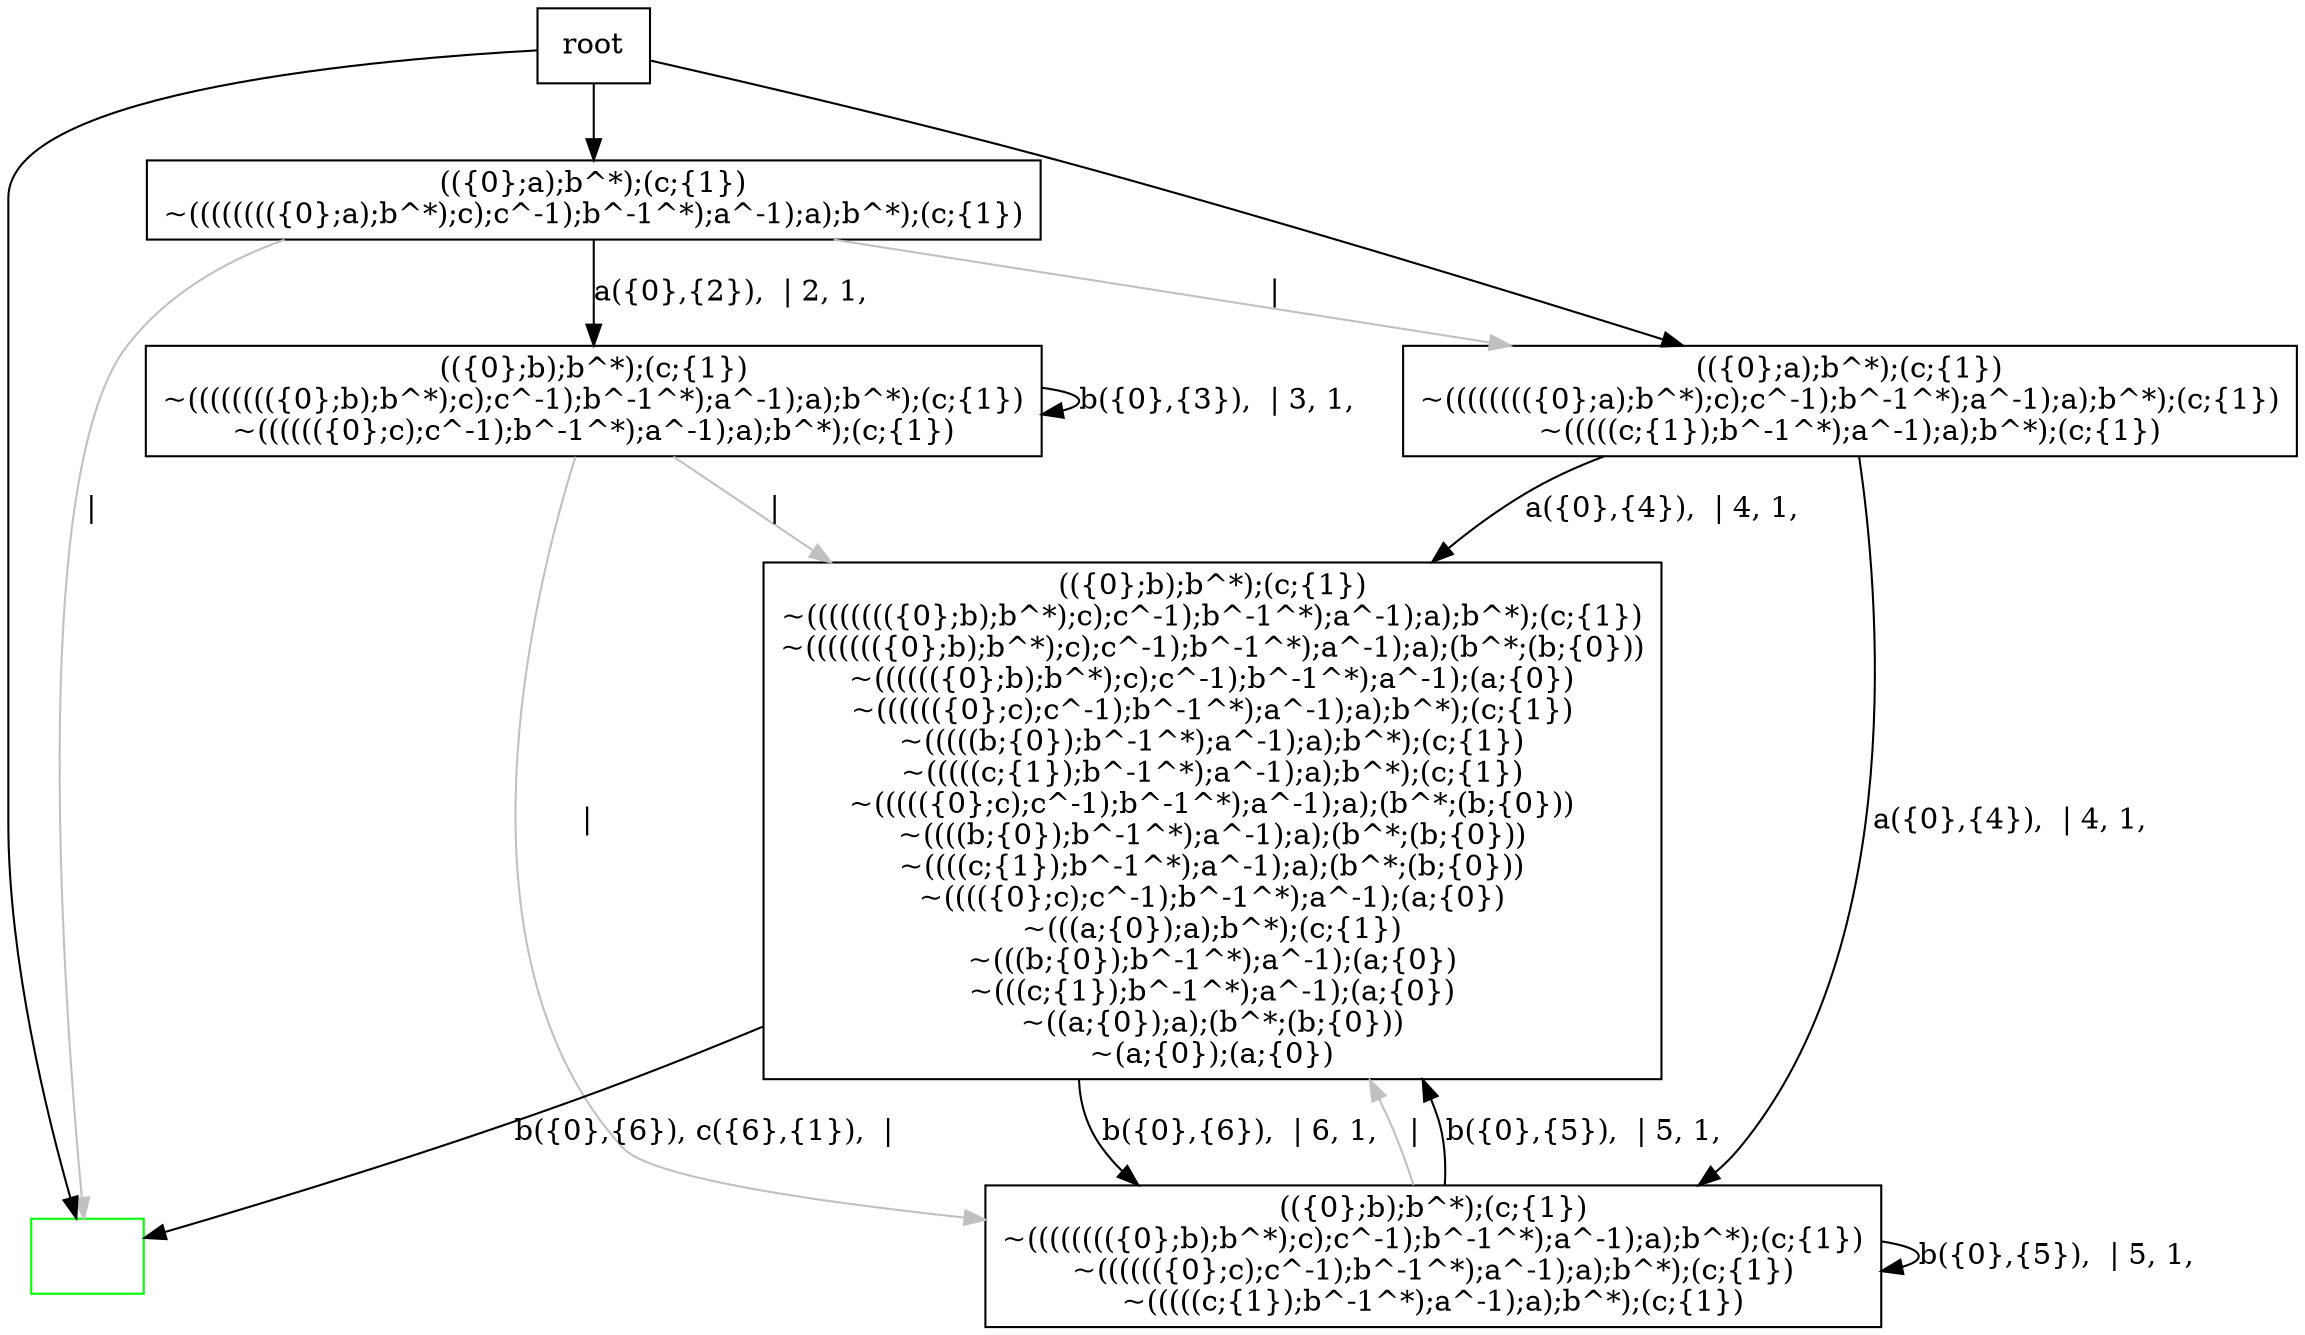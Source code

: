 digraph {
node[shape="box"]
N0x136e25e60[tooltip="1585361820027547499

", label="(({0};a);b^*);(c;{1})
~(((((((({0};a);b^*);c);c^-1);b^-1^*);a^-1);a);b^*);(c;{1})
"];
N0x136e25e60 -> N0x136e338b0[label ="a({0},{2}),  | 2, 1, 
"];
N0x136e25e60 -> N0x136e2f0b0[color="grey", label =" | 
"];
N0x136e25e60 -> N0x1380356e0[color="grey", label =" | 
"];
N0x136e338b0[tooltip="9020027867426883216

", label="(({0};b);b^*);(c;{1})
~(((((((({0};b);b^*);c);c^-1);b^-1^*);a^-1);a);b^*);(c;{1})
~(((((({0};c);c^-1);b^-1^*);a^-1);a);b^*);(c;{1})
"];
N0x136e338b0 -> N0x136e338b0[label ="b({0},{3}),  | 3, 1, 
"];
N0x136e338b0 -> N0x13803a470[color="grey", label =" | 
"];
N0x136e338b0 -> N0x136e403f0[color="grey", label =" | 
"];
N0x13803a470[tooltip="17605422312901839584

", label="(({0};b);b^*);(c;{1})
~(((((((({0};b);b^*);c);c^-1);b^-1^*);a^-1);a);b^*);(c;{1})
~((((((({0};b);b^*);c);c^-1);b^-1^*);a^-1);a);(b^*;(b;{0}))
~(((((({0};b);b^*);c);c^-1);b^-1^*);a^-1);(a;{0})
~(((((({0};c);c^-1);b^-1^*);a^-1);a);b^*);(c;{1})
~(((((b;{0});b^-1^*);a^-1);a);b^*);(c;{1})
~(((((c;{1});b^-1^*);a^-1);a);b^*);(c;{1})
~((((({0};c);c^-1);b^-1^*);a^-1);a);(b^*;(b;{0}))
~((((b;{0});b^-1^*);a^-1);a);(b^*;(b;{0}))
~((((c;{1});b^-1^*);a^-1);a);(b^*;(b;{0}))
~(((({0};c);c^-1);b^-1^*);a^-1);(a;{0})
~(((a;{0});a);b^*);(c;{1})
~(((b;{0});b^-1^*);a^-1);(a;{0})
~(((c;{1});b^-1^*);a^-1);(a;{0})
~((a;{0});a);(b^*;(b;{0}))
~(a;{0});(a;{0})
"];
N0x13803a470 -> N0x136e403f0[label ="b({0},{6}),  | 6, 1, 
"];
N0x13803a470 -> N0x136e2f0b0[label ="b({0},{6}), c({6},{1}),  | 
"];
N0x136e403f0[tooltip="17294125584282890082

", label="(({0};b);b^*);(c;{1})
~(((((((({0};b);b^*);c);c^-1);b^-1^*);a^-1);a);b^*);(c;{1})
~(((((({0};c);c^-1);b^-1^*);a^-1);a);b^*);(c;{1})
~(((((c;{1});b^-1^*);a^-1);a);b^*);(c;{1})
"];
N0x136e403f0 -> N0x136e403f0[label ="b({0},{5}),  | 5, 1, 
"];
N0x136e403f0 -> N0x13803a470[color="grey", label =" | 
"];
N0x136e403f0 -> N0x13803a470[label ="b({0},{5}),  | 5, 1, 
"];
N0x136e2f0b0[tooltip="0

", label="", color=green];
N0x1380356e0[tooltip="6364604864270085675

", label="(({0};a);b^*);(c;{1})
~(((((((({0};a);b^*);c);c^-1);b^-1^*);a^-1);a);b^*);(c;{1})
~(((((c;{1});b^-1^*);a^-1);a);b^*);(c;{1})
"];
N0x1380356e0 -> N0x136e403f0[label ="a({0},{4}),  | 4, 1, 
"];
N0x1380356e0 -> N0x13803a470[label ="a({0},{4}),  | 4, 1, 
"];
root -> N0x136e25e60;
root -> N0x136e2f0b0;
root -> N0x1380356e0;
}
